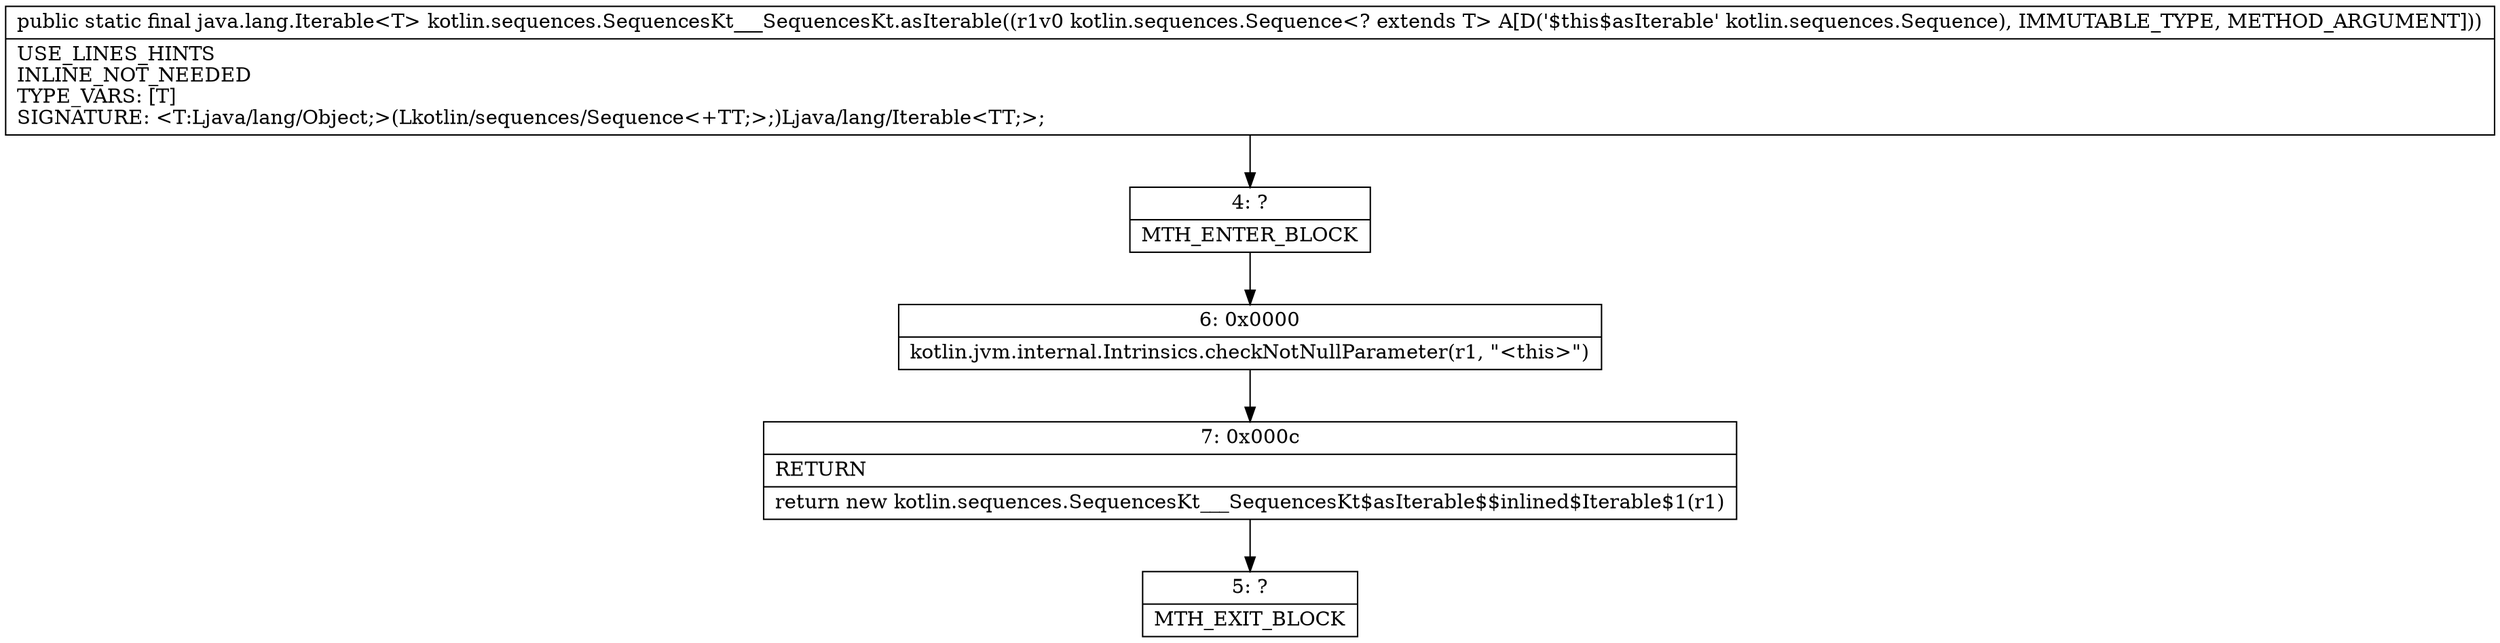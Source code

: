 digraph "CFG forkotlin.sequences.SequencesKt___SequencesKt.asIterable(Lkotlin\/sequences\/Sequence;)Ljava\/lang\/Iterable;" {
Node_4 [shape=record,label="{4\:\ ?|MTH_ENTER_BLOCK\l}"];
Node_6 [shape=record,label="{6\:\ 0x0000|kotlin.jvm.internal.Intrinsics.checkNotNullParameter(r1, \"\<this\>\")\l}"];
Node_7 [shape=record,label="{7\:\ 0x000c|RETURN\l|return new kotlin.sequences.SequencesKt___SequencesKt$asIterable$$inlined$Iterable$1(r1)\l}"];
Node_5 [shape=record,label="{5\:\ ?|MTH_EXIT_BLOCK\l}"];
MethodNode[shape=record,label="{public static final java.lang.Iterable\<T\> kotlin.sequences.SequencesKt___SequencesKt.asIterable((r1v0 kotlin.sequences.Sequence\<? extends T\> A[D('$this$asIterable' kotlin.sequences.Sequence), IMMUTABLE_TYPE, METHOD_ARGUMENT]))  | USE_LINES_HINTS\lINLINE_NOT_NEEDED\lTYPE_VARS: [T]\lSIGNATURE: \<T:Ljava\/lang\/Object;\>(Lkotlin\/sequences\/Sequence\<+TT;\>;)Ljava\/lang\/Iterable\<TT;\>;\l}"];
MethodNode -> Node_4;Node_4 -> Node_6;
Node_6 -> Node_7;
Node_7 -> Node_5;
}

